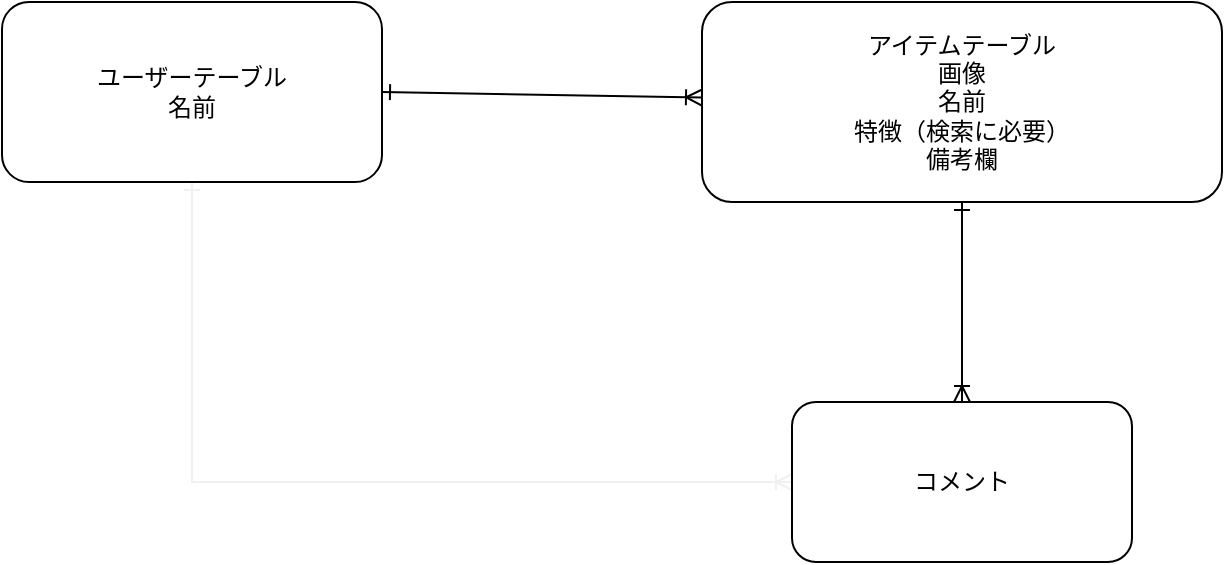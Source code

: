 <mxfile version="13.6.5">
    <diagram id="wgPhQ2vpIictAUmxwX2x" name="ページ1">
        <mxGraphModel dx="888" dy="579" grid="1" gridSize="10" guides="1" tooltips="1" connect="1" arrows="1" fold="1" page="1" pageScale="1" pageWidth="827" pageHeight="1169" math="0" shadow="0">
            <root>
                <mxCell id="0"/>
                <mxCell id="1" parent="0"/>
                <mxCell id="11" style="edgeStyle=orthogonalEdgeStyle;rounded=0;orthogonalLoop=1;jettySize=auto;html=1;exitX=0.5;exitY=1;exitDx=0;exitDy=0;entryX=0;entryY=0.5;entryDx=0;entryDy=0;startArrow=ERone;startFill=0;endArrow=ERoneToMany;endFill=0;strokeColor=#f0f0f0;" edge="1" parent="1" source="2" target="9">
                    <mxGeometry relative="1" as="geometry"/>
                </mxCell>
                <mxCell id="2" value="ユーザーテーブル&lt;br&gt;名前" style="rounded=1;whiteSpace=wrap;html=1;" parent="1" vertex="1">
                    <mxGeometry x="90" y="90" width="190" height="90" as="geometry"/>
                </mxCell>
                <mxCell id="6" style="edgeStyle=none;rounded=1;orthogonalLoop=1;jettySize=auto;html=1;entryX=1;entryY=0.5;entryDx=0;entryDy=0;startArrow=ERoneToMany;startFill=0;endArrow=ERone;endFill=0;" parent="1" source="3" target="2" edge="1">
                    <mxGeometry relative="1" as="geometry"/>
                </mxCell>
                <mxCell id="10" value="" style="edgeStyle=orthogonalEdgeStyle;rounded=0;orthogonalLoop=1;jettySize=auto;html=1;startArrow=ERone;startFill=0;endArrow=ERoneToMany;endFill=0;" edge="1" parent="1" source="3" target="9">
                    <mxGeometry relative="1" as="geometry"/>
                </mxCell>
                <mxCell id="3" value="アイテムテーブル&lt;br&gt;画像&lt;br&gt;名前&lt;br&gt;特徴（検索に必要）&lt;br&gt;備考欄" style="rounded=1;whiteSpace=wrap;html=1;" parent="1" vertex="1">
                    <mxGeometry x="440" y="90" width="260" height="100" as="geometry"/>
                </mxCell>
                <mxCell id="7" style="edgeStyle=none;rounded=1;orthogonalLoop=1;jettySize=auto;html=1;exitX=0.5;exitY=1;exitDx=0;exitDy=0;startArrow=ERoneToMany;startFill=0;endArrow=none;endFill=0;" parent="1" source="2" target="2" edge="1">
                    <mxGeometry relative="1" as="geometry"/>
                </mxCell>
                <mxCell id="9" value="コメント" style="whiteSpace=wrap;html=1;rounded=1;" vertex="1" parent="1">
                    <mxGeometry x="485" y="290" width="170" height="80" as="geometry"/>
                </mxCell>
            </root>
        </mxGraphModel>
    </diagram>
</mxfile>